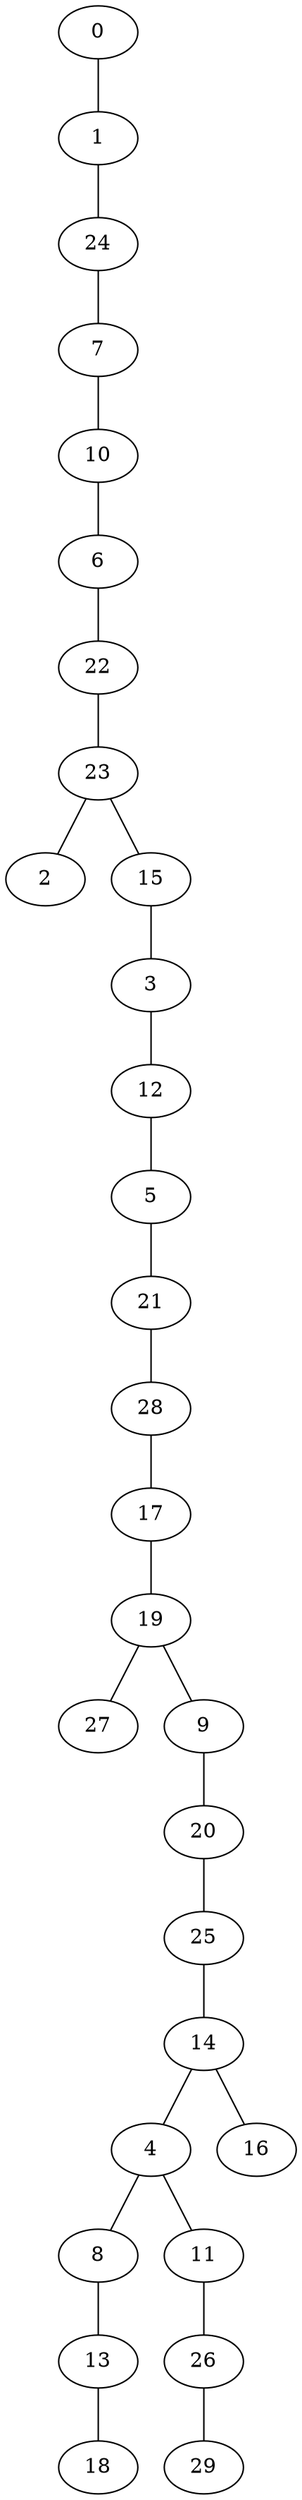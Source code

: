 graph DFS_I_grafoErdos_Renyi_30_80  {
0;
1;
24;
7;
10;
6;
22;
23;
2;
15;
3;
12;
5;
21;
28;
17;
19;
27;
9;
20;
25;
14;
4;
8;
13;
18;
11;
26;
29;
16;
0 -- 1;
1 -- 24;
24 -- 7;
7 -- 10;
10 -- 6;
6 -- 22;
22 -- 23;
23 -- 2;
23 -- 15;
15 -- 3;
3 -- 12;
12 -- 5;
5 -- 21;
21 -- 28;
28 -- 17;
17 -- 19;
19 -- 27;
19 -- 9;
9 -- 20;
20 -- 25;
25 -- 14;
14 -- 4;
4 -- 8;
8 -- 13;
13 -- 18;
4 -- 11;
11 -- 26;
26 -- 29;
14 -- 16;
}